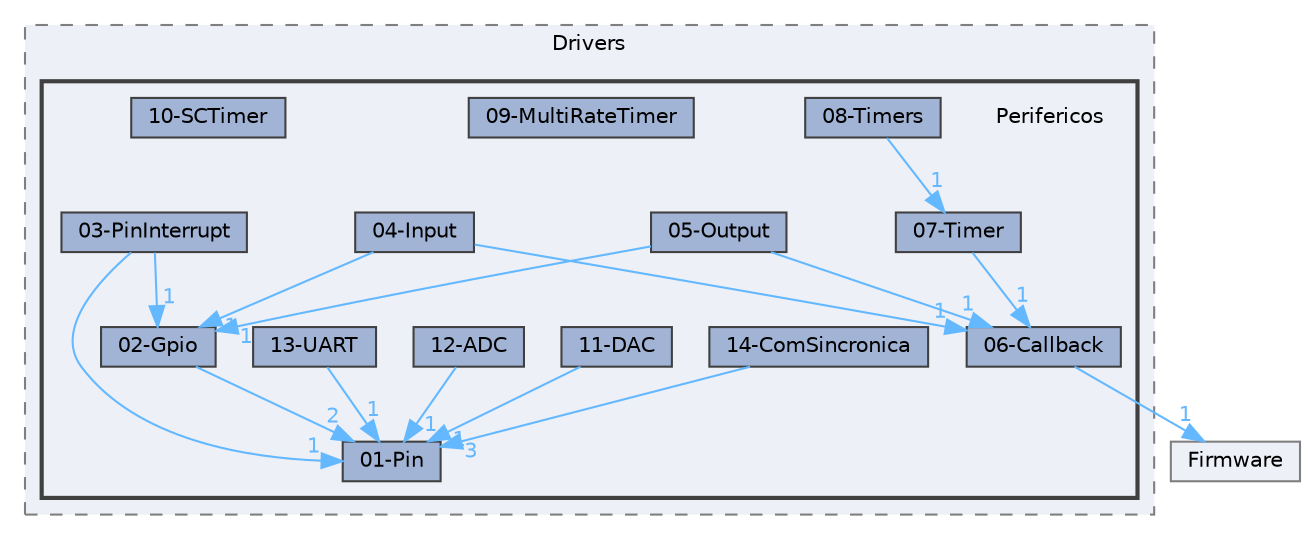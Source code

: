 digraph "E:/Agustin/Escritorio/MCUexpresso/KitLPC845-C++/src/Drivers/Perifericos"
{
 // LATEX_PDF_SIZE
  bgcolor="transparent";
  edge [fontname=Helvetica,fontsize=10,labelfontname=Helvetica,labelfontsize=10];
  node [fontname=Helvetica,fontsize=10,shape=box,height=0.2,width=0.4];
  compound=true
  subgraph clusterdir_6b6158ffc10bb67e6b7d62eced5c0155 {
    graph [ bgcolor="#edf0f7", pencolor="grey50", label="Drivers", fontname=Helvetica,fontsize=10 style="filled,dashed", URL="dir_6b6158ffc10bb67e6b7d62eced5c0155.html",tooltip=""]
  subgraph clusterdir_fddceb55b13f36ba841fc9095bbfed65 {
    graph [ bgcolor="#edf0f7", pencolor="grey25", label="", fontname=Helvetica,fontsize=10 style="filled,bold", URL="dir_fddceb55b13f36ba841fc9095bbfed65.html",tooltip=""]
    dir_fddceb55b13f36ba841fc9095bbfed65 [shape=plaintext, label="Perifericos"];
  dir_76f9198a53cecf908dbffee67f946b13 [label="01-Pin", fillcolor="#a2b4d6", color="grey25", style="filled", URL="dir_76f9198a53cecf908dbffee67f946b13.html",tooltip=""];
  dir_7697e32b67ed779e475c9af126b83826 [label="02-Gpio", fillcolor="#a2b4d6", color="grey25", style="filled", URL="dir_7697e32b67ed779e475c9af126b83826.html",tooltip=""];
  dir_311183d3b5689afa9f42c4290fc9630d [label="03-PinInterrupt", fillcolor="#a2b4d6", color="grey25", style="filled", URL="dir_311183d3b5689afa9f42c4290fc9630d.html",tooltip=""];
  dir_47dbd980478d5aa95bc186fe82f48e7b [label="04-Input", fillcolor="#a2b4d6", color="grey25", style="filled", URL="dir_47dbd980478d5aa95bc186fe82f48e7b.html",tooltip=""];
  dir_2172dea653281ccb7dd33f750193afc5 [label="05-Output", fillcolor="#a2b4d6", color="grey25", style="filled", URL="dir_2172dea653281ccb7dd33f750193afc5.html",tooltip=""];
  dir_47a19b6058124405309700282ec9ed11 [label="06-Callback", fillcolor="#a2b4d6", color="grey25", style="filled", URL="dir_47a19b6058124405309700282ec9ed11.html",tooltip=""];
  dir_b0f89ed33f99852ed33a835d9d36116b [label="07-Timer", fillcolor="#a2b4d6", color="grey25", style="filled", URL="dir_b0f89ed33f99852ed33a835d9d36116b.html",tooltip=""];
  dir_e77411e8bbf621d9800ff1fec7fe54cc [label="08-Timers", fillcolor="#a2b4d6", color="grey25", style="filled", URL="dir_e77411e8bbf621d9800ff1fec7fe54cc.html",tooltip=""];
  dir_7d64997f928ad13f3e8809e19de0984e [label="09-MultiRateTimer", fillcolor="#a2b4d6", color="grey25", style="filled", URL="dir_7d64997f928ad13f3e8809e19de0984e.html",tooltip=""];
  dir_6bef3303669a539781e68654ceb4b2fc [label="10-SCTimer", fillcolor="#a2b4d6", color="grey25", style="filled", URL="dir_6bef3303669a539781e68654ceb4b2fc.html",tooltip=""];
  dir_2a728be0b110a287febf344dce4d6c28 [label="11-DAC", fillcolor="#a2b4d6", color="grey25", style="filled", URL="dir_2a728be0b110a287febf344dce4d6c28.html",tooltip=""];
  dir_8a3bbce141062a44d3a436750454ec4f [label="12-ADC", fillcolor="#a2b4d6", color="grey25", style="filled", URL="dir_8a3bbce141062a44d3a436750454ec4f.html",tooltip=""];
  dir_d975fee6d0c90afd6fd1b8d0065baddc [label="13-UART", fillcolor="#a2b4d6", color="grey25", style="filled", URL="dir_d975fee6d0c90afd6fd1b8d0065baddc.html",tooltip=""];
  dir_b15447bd7b17ec01771ea1f1ab974290 [label="14-ComSincronica", fillcolor="#a2b4d6", color="grey25", style="filled", URL="dir_b15447bd7b17ec01771ea1f1ab974290.html",tooltip=""];
  }
  }
  dir_096ebac6517dc1a98fd5318c47a7ccfa [label="Firmware", fillcolor="#edf0f7", color="grey50", style="filled", URL="dir_096ebac6517dc1a98fd5318c47a7ccfa.html",tooltip=""];
  dir_7697e32b67ed779e475c9af126b83826->dir_76f9198a53cecf908dbffee67f946b13 [headlabel="2", labeldistance=1.5 headhref="dir_000003_000000.html" href="dir_000003_000000.html" color="steelblue1" fontcolor="steelblue1"];
  dir_311183d3b5689afa9f42c4290fc9630d->dir_7697e32b67ed779e475c9af126b83826 [headlabel="1", labeldistance=1.5 headhref="dir_000004_000003.html" href="dir_000004_000003.html" color="steelblue1" fontcolor="steelblue1"];
  dir_311183d3b5689afa9f42c4290fc9630d->dir_76f9198a53cecf908dbffee67f946b13 [headlabel="1", labeldistance=1.5 headhref="dir_000004_000000.html" href="dir_000004_000000.html" color="steelblue1" fontcolor="steelblue1"];
  dir_47dbd980478d5aa95bc186fe82f48e7b->dir_47a19b6058124405309700282ec9ed11 [headlabel="1", labeldistance=1.5 headhref="dir_000006_000010.html" href="dir_000006_000010.html" color="steelblue1" fontcolor="steelblue1"];
  dir_47dbd980478d5aa95bc186fe82f48e7b->dir_7697e32b67ed779e475c9af126b83826 [headlabel="1", labeldistance=1.5 headhref="dir_000006_000003.html" href="dir_000006_000003.html" color="steelblue1" fontcolor="steelblue1"];
  dir_2172dea653281ccb7dd33f750193afc5->dir_47a19b6058124405309700282ec9ed11 [headlabel="1", labeldistance=1.5 headhref="dir_000008_000010.html" href="dir_000008_000010.html" color="steelblue1" fontcolor="steelblue1"];
  dir_2172dea653281ccb7dd33f750193afc5->dir_7697e32b67ed779e475c9af126b83826 [headlabel="1", labeldistance=1.5 headhref="dir_000008_000003.html" href="dir_000008_000003.html" color="steelblue1" fontcolor="steelblue1"];
  dir_47a19b6058124405309700282ec9ed11->dir_096ebac6517dc1a98fd5318c47a7ccfa [headlabel="1", labeldistance=1.5 headhref="dir_000010_000027.html" href="dir_000010_000027.html" color="steelblue1" fontcolor="steelblue1"];
  dir_b0f89ed33f99852ed33a835d9d36116b->dir_47a19b6058124405309700282ec9ed11 [headlabel="1", labeldistance=1.5 headhref="dir_000013_000010.html" href="dir_000013_000010.html" color="steelblue1" fontcolor="steelblue1"];
  dir_e77411e8bbf621d9800ff1fec7fe54cc->dir_b0f89ed33f99852ed33a835d9d36116b [headlabel="1", labeldistance=1.5 headhref="dir_000014_000013.html" href="dir_000014_000013.html" color="steelblue1" fontcolor="steelblue1"];
  dir_2a728be0b110a287febf344dce4d6c28->dir_76f9198a53cecf908dbffee67f946b13 [headlabel="1", labeldistance=1.5 headhref="dir_000018_000000.html" href="dir_000018_000000.html" color="steelblue1" fontcolor="steelblue1"];
  dir_8a3bbce141062a44d3a436750454ec4f->dir_76f9198a53cecf908dbffee67f946b13 [headlabel="1", labeldistance=1.5 headhref="dir_000019_000000.html" href="dir_000019_000000.html" color="steelblue1" fontcolor="steelblue1"];
  dir_d975fee6d0c90afd6fd1b8d0065baddc->dir_76f9198a53cecf908dbffee67f946b13 [headlabel="1", labeldistance=1.5 headhref="dir_000020_000000.html" href="dir_000020_000000.html" color="steelblue1" fontcolor="steelblue1"];
  dir_b15447bd7b17ec01771ea1f1ab974290->dir_76f9198a53cecf908dbffee67f946b13 [headlabel="3", labeldistance=1.5 headhref="dir_000021_000000.html" href="dir_000021_000000.html" color="steelblue1" fontcolor="steelblue1"];
}

